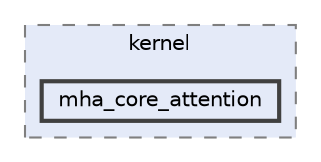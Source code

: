 digraph "include/experimental/kernel/mha_core_attention"
{
 // LATEX_PDF_SIZE
  bgcolor="transparent";
  edge [fontname=Helvetica,fontsize=10,labelfontname=Helvetica,labelfontsize=10];
  node [fontname=Helvetica,fontsize=10,shape=box,height=0.2,width=0.4];
  compound=true
  subgraph clusterdir_da6d88b16527b966b2bed57376e43e91 {
    graph [ bgcolor="#e4eaf8", pencolor="grey50", label="kernel", fontname=Helvetica,fontsize=10 style="filled,dashed", URL="dir_da6d88b16527b966b2bed57376e43e91.html",tooltip=""]
  dir_b3c86d7d0a8e6dd5ad1cd280967d278a [label="mha_core_attention", fillcolor="#e4eaf8", color="grey25", style="filled,bold", URL="dir_b3c86d7d0a8e6dd5ad1cd280967d278a.html",tooltip=""];
  }
}
